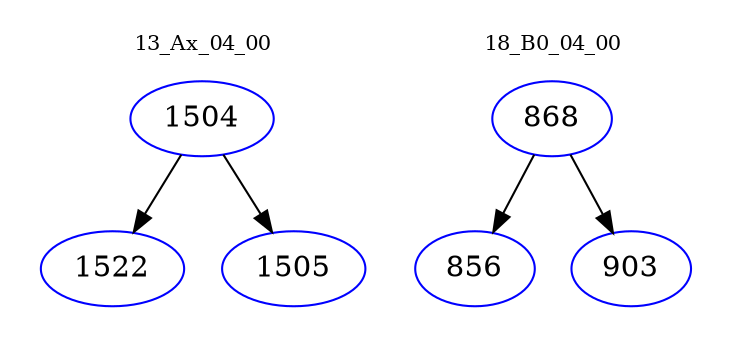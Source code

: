 digraph{
subgraph cluster_0 {
color = white
label = "13_Ax_04_00";
fontsize=10;
T0_1504 [label="1504", color="blue"]
T0_1504 -> T0_1522 [color="black"]
T0_1522 [label="1522", color="blue"]
T0_1504 -> T0_1505 [color="black"]
T0_1505 [label="1505", color="blue"]
}
subgraph cluster_1 {
color = white
label = "18_B0_04_00";
fontsize=10;
T1_868 [label="868", color="blue"]
T1_868 -> T1_856 [color="black"]
T1_856 [label="856", color="blue"]
T1_868 -> T1_903 [color="black"]
T1_903 [label="903", color="blue"]
}
}
